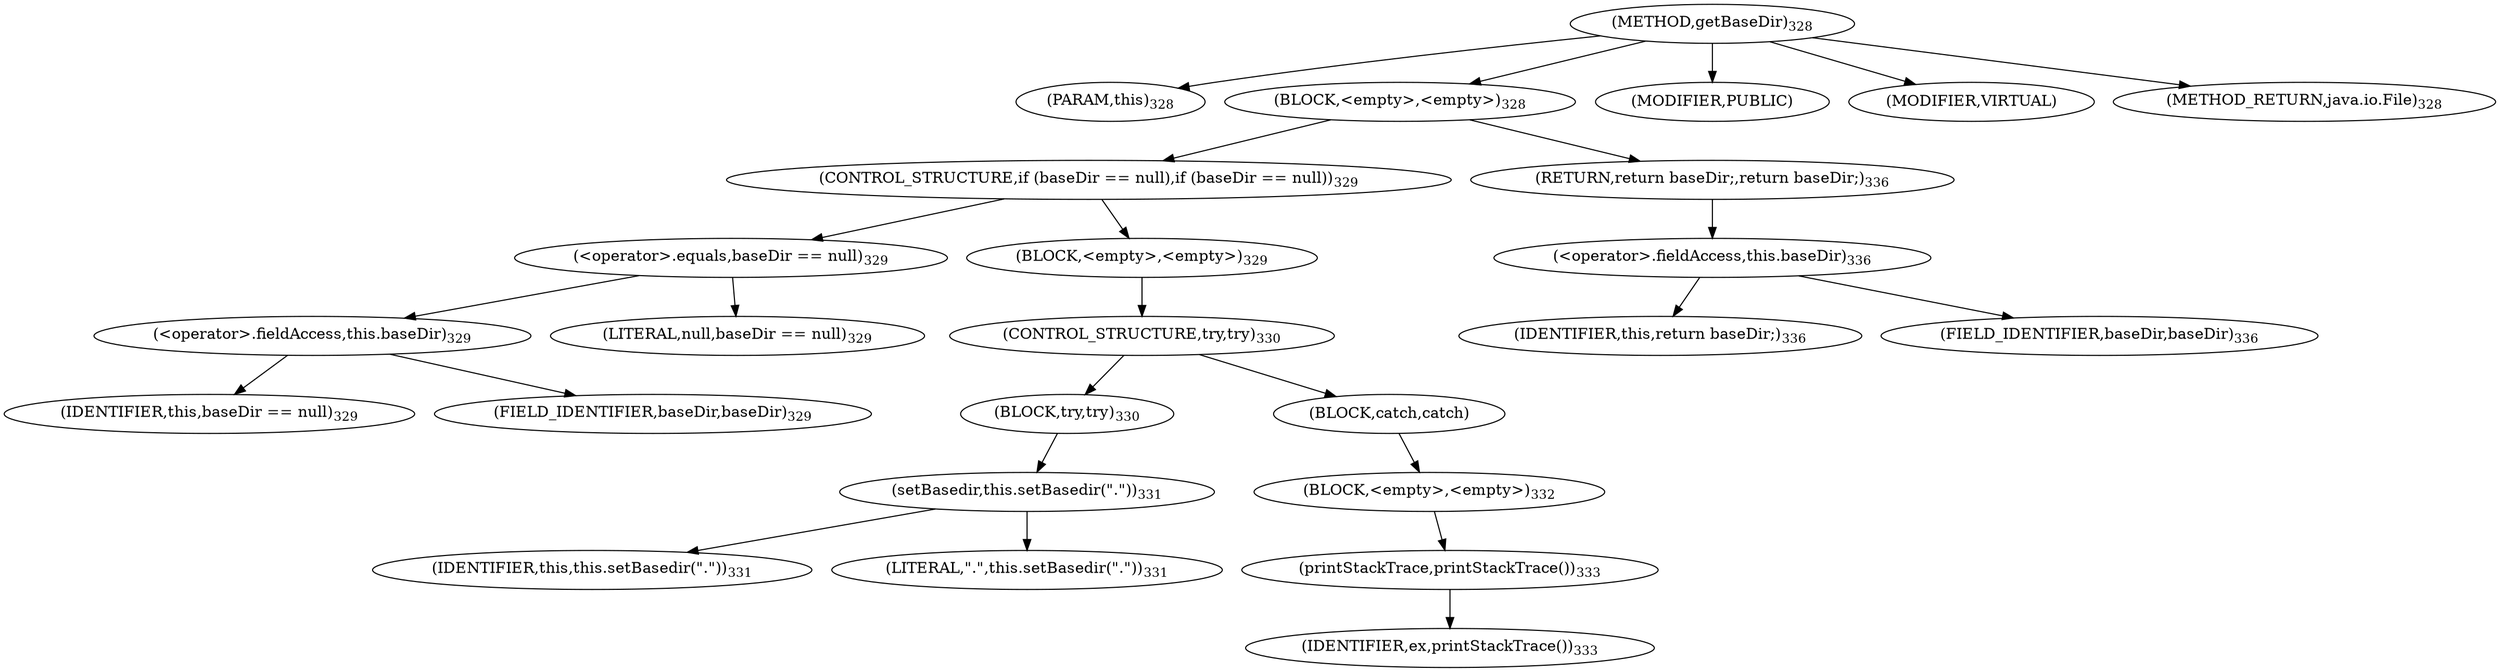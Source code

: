 digraph "getBaseDir" {  
"976" [label = <(METHOD,getBaseDir)<SUB>328</SUB>> ]
"46" [label = <(PARAM,this)<SUB>328</SUB>> ]
"977" [label = <(BLOCK,&lt;empty&gt;,&lt;empty&gt;)<SUB>328</SUB>> ]
"978" [label = <(CONTROL_STRUCTURE,if (baseDir == null),if (baseDir == null))<SUB>329</SUB>> ]
"979" [label = <(&lt;operator&gt;.equals,baseDir == null)<SUB>329</SUB>> ]
"980" [label = <(&lt;operator&gt;.fieldAccess,this.baseDir)<SUB>329</SUB>> ]
"981" [label = <(IDENTIFIER,this,baseDir == null)<SUB>329</SUB>> ]
"982" [label = <(FIELD_IDENTIFIER,baseDir,baseDir)<SUB>329</SUB>> ]
"983" [label = <(LITERAL,null,baseDir == null)<SUB>329</SUB>> ]
"984" [label = <(BLOCK,&lt;empty&gt;,&lt;empty&gt;)<SUB>329</SUB>> ]
"985" [label = <(CONTROL_STRUCTURE,try,try)<SUB>330</SUB>> ]
"986" [label = <(BLOCK,try,try)<SUB>330</SUB>> ]
"987" [label = <(setBasedir,this.setBasedir(&quot;.&quot;))<SUB>331</SUB>> ]
"45" [label = <(IDENTIFIER,this,this.setBasedir(&quot;.&quot;))<SUB>331</SUB>> ]
"988" [label = <(LITERAL,&quot;.&quot;,this.setBasedir(&quot;.&quot;))<SUB>331</SUB>> ]
"989" [label = <(BLOCK,catch,catch)> ]
"990" [label = <(BLOCK,&lt;empty&gt;,&lt;empty&gt;)<SUB>332</SUB>> ]
"991" [label = <(printStackTrace,printStackTrace())<SUB>333</SUB>> ]
"992" [label = <(IDENTIFIER,ex,printStackTrace())<SUB>333</SUB>> ]
"993" [label = <(RETURN,return baseDir;,return baseDir;)<SUB>336</SUB>> ]
"994" [label = <(&lt;operator&gt;.fieldAccess,this.baseDir)<SUB>336</SUB>> ]
"995" [label = <(IDENTIFIER,this,return baseDir;)<SUB>336</SUB>> ]
"996" [label = <(FIELD_IDENTIFIER,baseDir,baseDir)<SUB>336</SUB>> ]
"997" [label = <(MODIFIER,PUBLIC)> ]
"998" [label = <(MODIFIER,VIRTUAL)> ]
"999" [label = <(METHOD_RETURN,java.io.File)<SUB>328</SUB>> ]
  "976" -> "46" 
  "976" -> "977" 
  "976" -> "997" 
  "976" -> "998" 
  "976" -> "999" 
  "977" -> "978" 
  "977" -> "993" 
  "978" -> "979" 
  "978" -> "984" 
  "979" -> "980" 
  "979" -> "983" 
  "980" -> "981" 
  "980" -> "982" 
  "984" -> "985" 
  "985" -> "986" 
  "985" -> "989" 
  "986" -> "987" 
  "987" -> "45" 
  "987" -> "988" 
  "989" -> "990" 
  "990" -> "991" 
  "991" -> "992" 
  "993" -> "994" 
  "994" -> "995" 
  "994" -> "996" 
}

